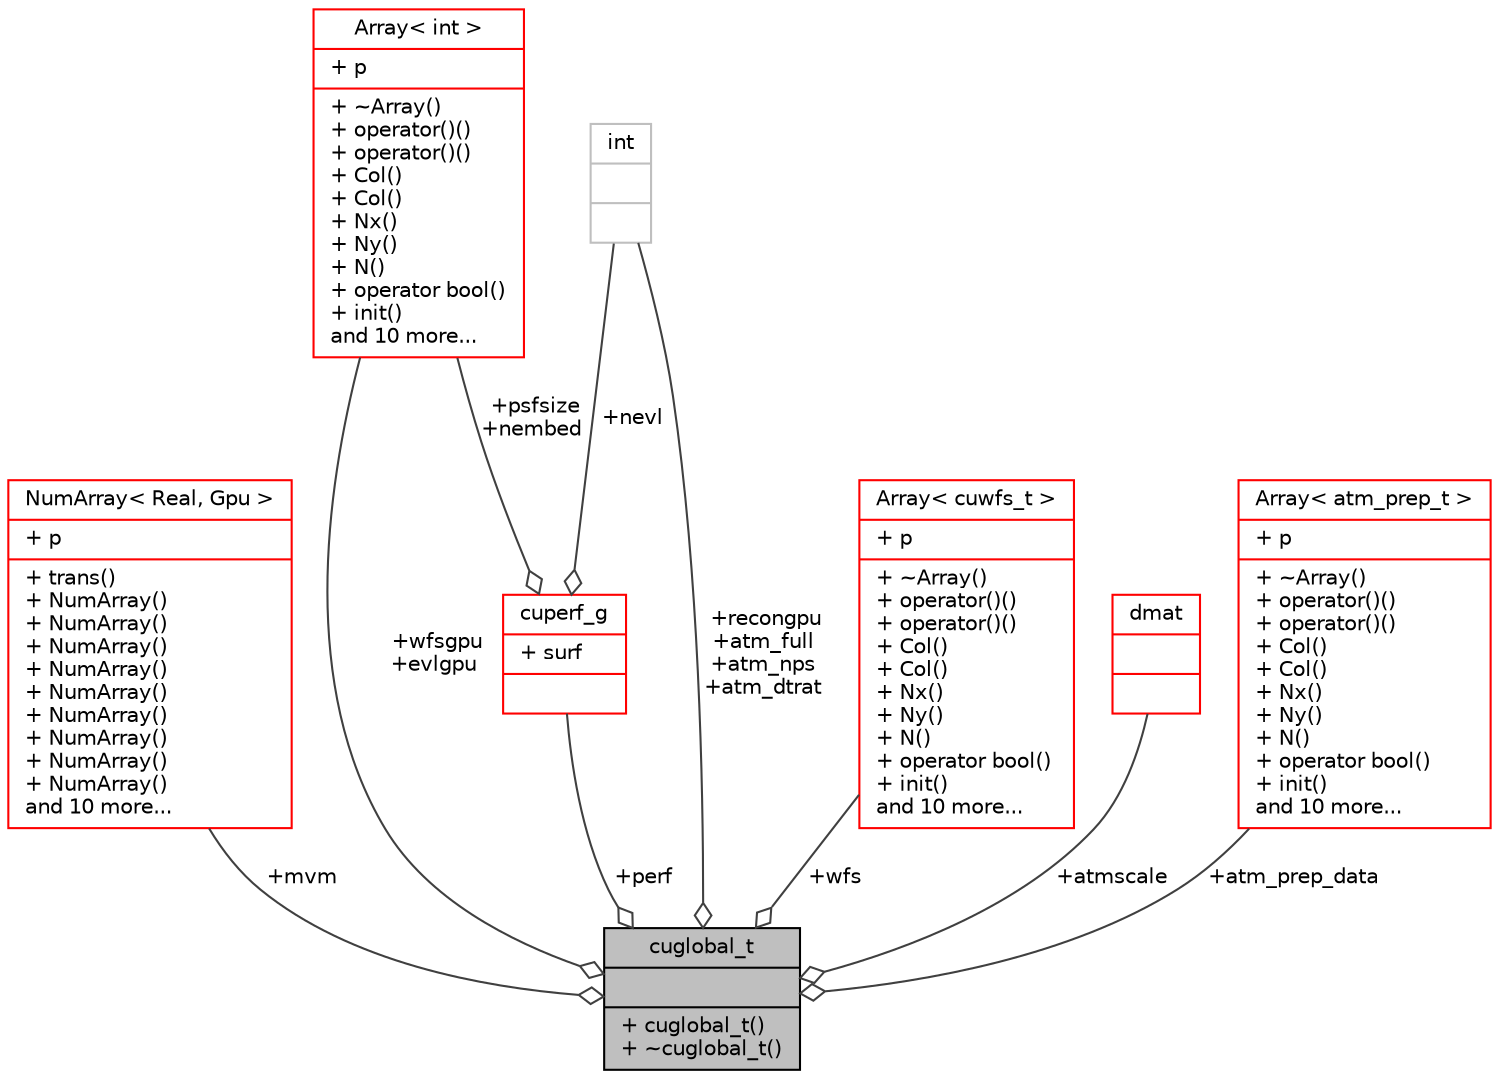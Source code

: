 digraph "cuglobal_t"
{
 // INTERACTIVE_SVG=YES
  bgcolor="transparent";
  edge [fontname="Helvetica",fontsize="10",labelfontname="Helvetica",labelfontsize="10"];
  node [fontname="Helvetica",fontsize="10",shape=record];
  Node1 [label="{cuglobal_t\n||+ cuglobal_t()\l+ ~cuglobal_t()\l}",height=0.2,width=0.4,color="black", fillcolor="grey75", style="filled", fontcolor="black"];
  Node2 -> Node1 [color="grey25",fontsize="10",style="solid",label=" +mvm" ,arrowhead="odiamond",fontname="Helvetica"];
  Node2 [label="{NumArray\< Real, Gpu \>\n|+ p\l|+ trans()\l+ NumArray()\l+ NumArray()\l+ NumArray()\l+ NumArray()\l+ NumArray()\l+ NumArray()\l+ NumArray()\l+ NumArray()\l+ NumArray()\land 10 more...\l}",height=0.2,width=0.4,color="red",URL="$class_num_array.html"];
  Node12 -> Node1 [color="grey25",fontsize="10",style="solid",label=" +wfsgpu\n+evlgpu" ,arrowhead="odiamond",fontname="Helvetica"];
  Node12 [label="{Array\< int \>\n|+ p\l|+ ~Array()\l+ operator()()\l+ operator()()\l+ Col()\l+ Col()\l+ Nx()\l+ Ny()\l+ N()\l+ operator bool()\l+ init()\land 10 more...\l}",height=0.2,width=0.4,color="red",URL="$class_array.html"];
  Node14 -> Node1 [color="grey25",fontsize="10",style="solid",label=" +recongpu\n+atm_full\n+atm_nps\n+atm_dtrat" ,arrowhead="odiamond",fontname="Helvetica"];
  Node14 [label="{int\n||}",height=0.2,width=0.4,color="grey75"];
  Node15 -> Node1 [color="grey25",fontsize="10",style="solid",label=" +wfs" ,arrowhead="odiamond",fontname="Helvetica"];
  Node15 [label="{Array\< cuwfs_t \>\n|+ p\l|+ ~Array()\l+ operator()()\l+ operator()()\l+ Col()\l+ Col()\l+ Nx()\l+ Ny()\l+ N()\l+ operator bool()\l+ init()\land 10 more...\l}",height=0.2,width=0.4,color="red",URL="$class_array.html"];
  Node36 -> Node1 [color="grey25",fontsize="10",style="solid",label=" +atmscale" ,arrowhead="odiamond",fontname="Helvetica"];
  Node36 [label="{dmat\n||}",height=0.2,width=0.4,color="red",URL="$type_8h.html#structdmat"];
  Node110 -> Node1 [color="grey25",fontsize="10",style="solid",label=" +atm_prep_data" ,arrowhead="odiamond",fontname="Helvetica"];
  Node110 [label="{Array\< atm_prep_t \>\n|+ p\l|+ ~Array()\l+ operator()()\l+ operator()()\l+ Col()\l+ Col()\l+ Nx()\l+ Ny()\l+ N()\l+ operator bool()\l+ init()\land 10 more...\l}",height=0.2,width=0.4,color="red",URL="$class_array.html"];
  Node116 -> Node1 [color="grey25",fontsize="10",style="solid",label=" +perf" ,arrowhead="odiamond",fontname="Helvetica"];
  Node116 [label="{cuperf_g\n|+ surf\l|}",height=0.2,width=0.4,color="red",URL="$classcuperf__g.html"];
  Node12 -> Node116 [color="grey25",fontsize="10",style="solid",label=" +psfsize\n+nembed" ,arrowhead="odiamond",fontname="Helvetica"];
  Node14 -> Node116 [color="grey25",fontsize="10",style="solid",label=" +nevl" ,arrowhead="odiamond",fontname="Helvetica"];
}
